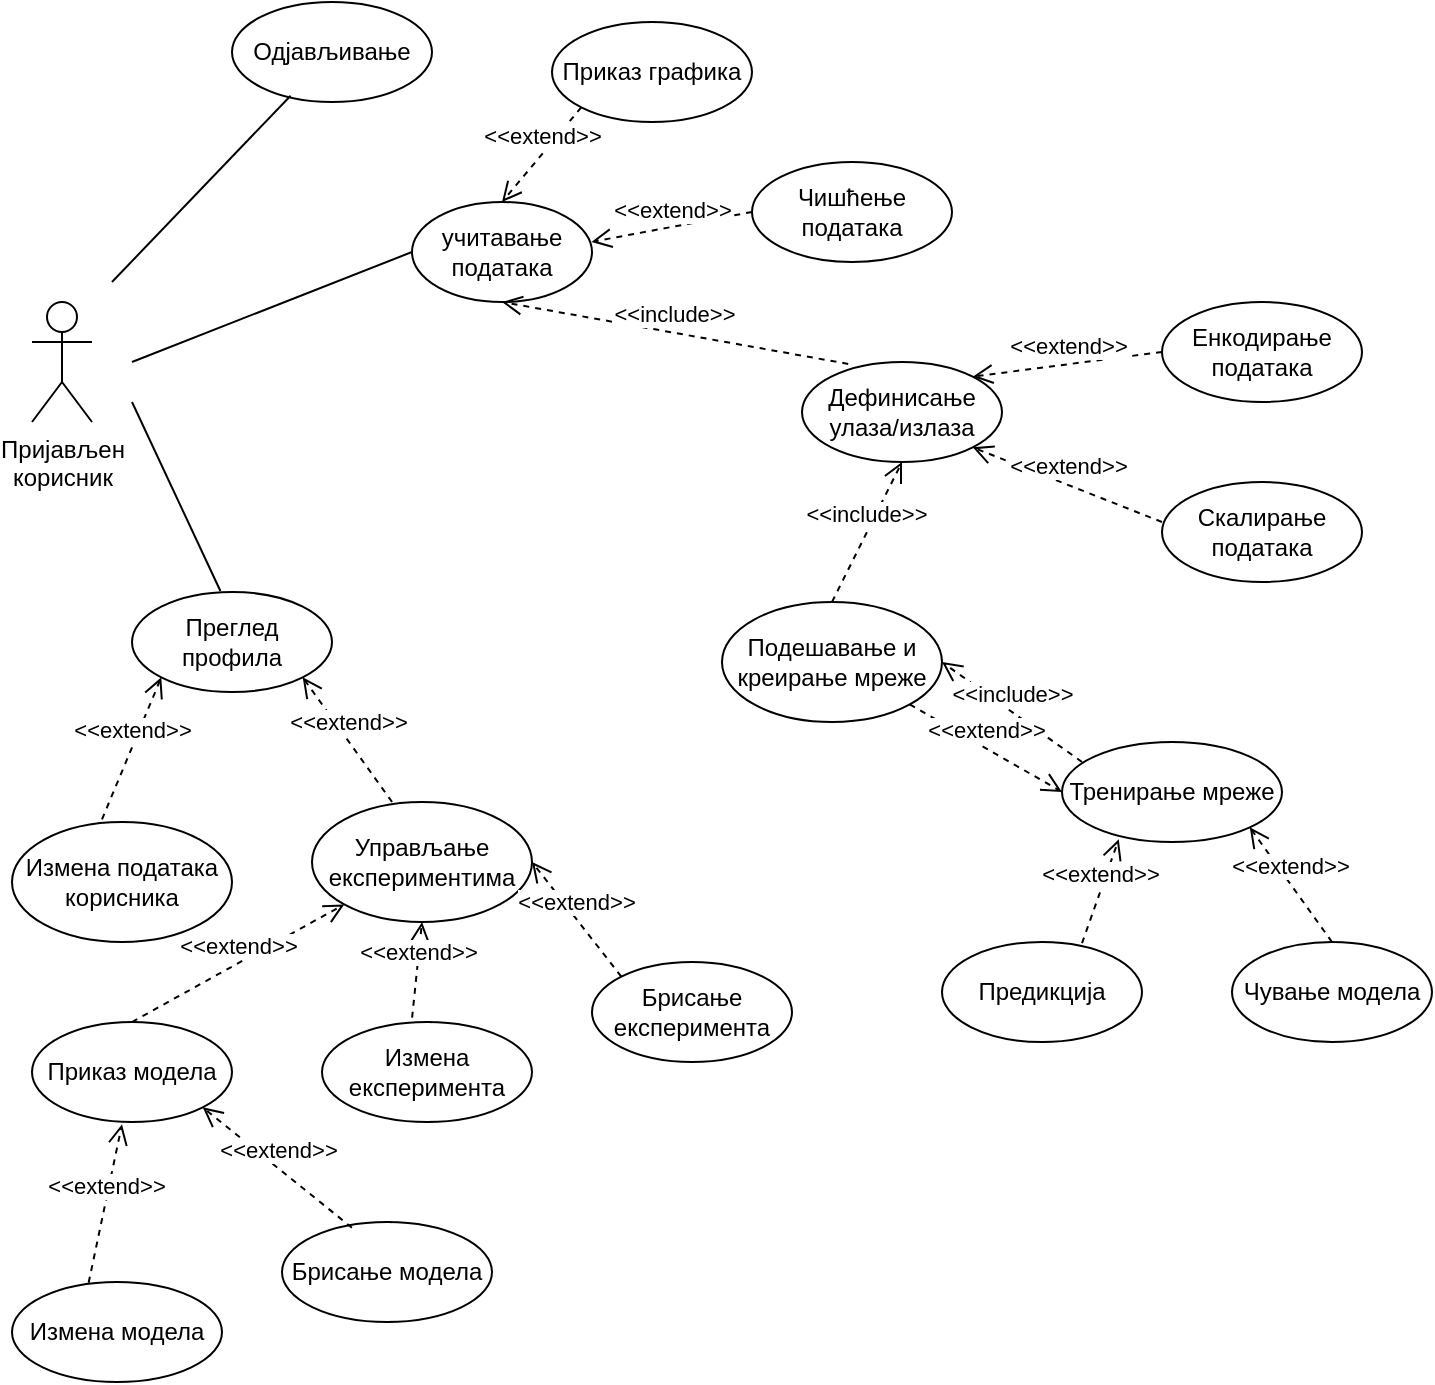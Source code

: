 <mxfile version="17.4.6" type="device"><diagram id="C2Jq2A8Bw9-F2wo7qi4T" name="Page-1"><mxGraphModel dx="1422" dy="795" grid="1" gridSize="10" guides="1" tooltips="1" connect="1" arrows="1" fold="1" page="1" pageScale="1" pageWidth="850" pageHeight="1100" background="none" math="0" shadow="0"><root><mxCell id="0"/><mxCell id="1" parent="0"/><mxCell id="mUu5KSakUyAtMFlM-zvk-2" value="Пријављен&lt;br&gt;корисник" style="shape=umlActor;verticalLabelPosition=bottom;verticalAlign=top;html=1;outlineConnect=0;" vertex="1" parent="1"><mxGeometry x="80" y="380" width="30" height="60" as="geometry"/></mxCell><mxCell id="mUu5KSakUyAtMFlM-zvk-5" value="Одјављивање" style="ellipse;whiteSpace=wrap;html=1;" vertex="1" parent="1"><mxGeometry x="180" y="230" width="100" height="50" as="geometry"/></mxCell><mxCell id="mUu5KSakUyAtMFlM-zvk-6" value="учитавање података" style="ellipse;whiteSpace=wrap;html=1;" vertex="1" parent="1"><mxGeometry x="270" y="330" width="90" height="50" as="geometry"/></mxCell><mxCell id="mUu5KSakUyAtMFlM-zvk-7" value="Приказ графика" style="ellipse;whiteSpace=wrap;html=1;" vertex="1" parent="1"><mxGeometry x="340" y="240" width="100" height="50" as="geometry"/></mxCell><mxCell id="mUu5KSakUyAtMFlM-zvk-11" value="&amp;lt;&amp;lt;extend&amp;gt;&amp;gt;" style="html=1;verticalAlign=bottom;endArrow=open;dashed=1;endSize=8;rounded=0;exitX=0;exitY=1;exitDx=0;exitDy=0;entryX=0.5;entryY=0;entryDx=0;entryDy=0;" edge="1" parent="1" source="mUu5KSakUyAtMFlM-zvk-7" target="mUu5KSakUyAtMFlM-zvk-6"><mxGeometry relative="1" as="geometry"><mxPoint x="470" y="340" as="sourcePoint"/><mxPoint x="390" y="340" as="targetPoint"/></mxGeometry></mxCell><mxCell id="mUu5KSakUyAtMFlM-zvk-12" value="Чишћење&lt;br&gt;података" style="ellipse;whiteSpace=wrap;html=1;" vertex="1" parent="1"><mxGeometry x="440" y="310" width="100" height="50" as="geometry"/></mxCell><mxCell id="mUu5KSakUyAtMFlM-zvk-13" value="&amp;lt;&amp;lt;extend&amp;gt;&amp;gt;" style="html=1;verticalAlign=bottom;endArrow=open;dashed=1;endSize=8;rounded=0;exitX=0;exitY=0.5;exitDx=0;exitDy=0;entryX=0.997;entryY=0.399;entryDx=0;entryDy=0;entryPerimeter=0;" edge="1" parent="1" source="mUu5KSakUyAtMFlM-zvk-12" target="mUu5KSakUyAtMFlM-zvk-6"><mxGeometry relative="1" as="geometry"><mxPoint x="364.645" y="292.678" as="sourcePoint"/><mxPoint x="325" y="340" as="targetPoint"/></mxGeometry></mxCell><mxCell id="mUu5KSakUyAtMFlM-zvk-14" value="Дефинисање улаза/излаза" style="ellipse;whiteSpace=wrap;html=1;" vertex="1" parent="1"><mxGeometry x="465" y="410" width="100" height="50" as="geometry"/></mxCell><mxCell id="mUu5KSakUyAtMFlM-zvk-16" value="&amp;lt;&amp;lt;include&amp;gt;&amp;gt;" style="html=1;verticalAlign=bottom;endArrow=open;dashed=1;endSize=8;rounded=0;exitX=0.231;exitY=0.019;exitDx=0;exitDy=0;entryX=0.5;entryY=1;entryDx=0;entryDy=0;exitPerimeter=0;" edge="1" parent="1" source="mUu5KSakUyAtMFlM-zvk-14" target="mUu5KSakUyAtMFlM-zvk-6"><mxGeometry relative="1" as="geometry"><mxPoint x="420.27" y="390" as="sourcePoint"/><mxPoint x="340" y="404.95" as="targetPoint"/></mxGeometry></mxCell><mxCell id="mUu5KSakUyAtMFlM-zvk-17" value="Енкодирање података" style="ellipse;whiteSpace=wrap;html=1;" vertex="1" parent="1"><mxGeometry x="645" y="380" width="100" height="50" as="geometry"/></mxCell><mxCell id="mUu5KSakUyAtMFlM-zvk-18" value="Скалирање података" style="ellipse;whiteSpace=wrap;html=1;" vertex="1" parent="1"><mxGeometry x="645" y="470" width="100" height="50" as="geometry"/></mxCell><mxCell id="mUu5KSakUyAtMFlM-zvk-19" value="&amp;lt;&amp;lt;extend&amp;gt;&amp;gt;" style="html=1;verticalAlign=bottom;endArrow=open;dashed=1;endSize=8;rounded=0;exitX=0;exitY=0.5;exitDx=0;exitDy=0;entryX=1;entryY=0;entryDx=0;entryDy=0;" edge="1" parent="1" source="mUu5KSakUyAtMFlM-zvk-17" target="mUu5KSakUyAtMFlM-zvk-14"><mxGeometry relative="1" as="geometry"><mxPoint x="645.27" y="410" as="sourcePoint"/><mxPoint x="565" y="424.95" as="targetPoint"/></mxGeometry></mxCell><mxCell id="mUu5KSakUyAtMFlM-zvk-20" value="&amp;lt;&amp;lt;extend&amp;gt;&amp;gt;" style="html=1;verticalAlign=bottom;endArrow=open;dashed=1;endSize=8;rounded=0;exitX=0;exitY=0.4;exitDx=0;exitDy=0;exitPerimeter=0;entryX=1;entryY=1;entryDx=0;entryDy=0;" edge="1" parent="1" source="mUu5KSakUyAtMFlM-zvk-18" target="mUu5KSakUyAtMFlM-zvk-14"><mxGeometry relative="1" as="geometry"><mxPoint x="646.7" y="446.1" as="sourcePoint"/><mxPoint x="555" y="440" as="targetPoint"/></mxGeometry></mxCell><mxCell id="mUu5KSakUyAtMFlM-zvk-21" value="Подешавање и креирање мреже" style="ellipse;whiteSpace=wrap;html=1;" vertex="1" parent="1"><mxGeometry x="425" y="530" width="110" height="60" as="geometry"/></mxCell><mxCell id="mUu5KSakUyAtMFlM-zvk-22" value="&amp;lt;&amp;lt;include&amp;gt;&amp;gt;" style="html=1;verticalAlign=bottom;endArrow=open;dashed=1;endSize=8;rounded=0;exitX=0.5;exitY=0;exitDx=0;exitDy=0;entryX=0.5;entryY=1;entryDx=0;entryDy=0;" edge="1" parent="1" source="mUu5KSakUyAtMFlM-zvk-21" target="mUu5KSakUyAtMFlM-zvk-14"><mxGeometry relative="1" as="geometry"><mxPoint x="498.1" y="420.95" as="sourcePoint"/><mxPoint x="430" y="360" as="targetPoint"/></mxGeometry></mxCell><mxCell id="mUu5KSakUyAtMFlM-zvk-23" value="Тренирање мреже" style="ellipse;whiteSpace=wrap;html=1;" vertex="1" parent="1"><mxGeometry x="595" y="600" width="110" height="50" as="geometry"/></mxCell><mxCell id="mUu5KSakUyAtMFlM-zvk-24" value="&amp;lt;&amp;lt;include&amp;gt;&amp;gt;" style="html=1;verticalAlign=bottom;endArrow=open;dashed=1;endSize=8;rounded=0;exitX=0.091;exitY=0.2;exitDx=0;exitDy=0;entryX=1;entryY=0.5;entryDx=0;entryDy=0;exitPerimeter=0;" edge="1" parent="1" source="mUu5KSakUyAtMFlM-zvk-23" target="mUu5KSakUyAtMFlM-zvk-21"><mxGeometry relative="1" as="geometry"><mxPoint x="490" y="540" as="sourcePoint"/><mxPoint x="525" y="470" as="targetPoint"/></mxGeometry></mxCell><mxCell id="mUu5KSakUyAtMFlM-zvk-25" value="&amp;lt;&amp;lt;extend&amp;gt;&amp;gt;" style="html=1;verticalAlign=bottom;endArrow=open;dashed=1;endSize=8;rounded=0;exitX=1;exitY=1;exitDx=0;exitDy=0;entryX=0;entryY=0.5;entryDx=0;entryDy=0;" edge="1" parent="1" source="mUu5KSakUyAtMFlM-zvk-21" target="mUu5KSakUyAtMFlM-zvk-23"><mxGeometry relative="1" as="geometry"><mxPoint x="655" y="500" as="sourcePoint"/><mxPoint x="560.355" y="462.678" as="targetPoint"/></mxGeometry></mxCell><mxCell id="mUu5KSakUyAtMFlM-zvk-26" value="Предикција" style="ellipse;whiteSpace=wrap;html=1;" vertex="1" parent="1"><mxGeometry x="535" y="700" width="100" height="50" as="geometry"/></mxCell><mxCell id="mUu5KSakUyAtMFlM-zvk-27" value="Чување модела" style="ellipse;whiteSpace=wrap;html=1;" vertex="1" parent="1"><mxGeometry x="680" y="700" width="100" height="50" as="geometry"/></mxCell><mxCell id="mUu5KSakUyAtMFlM-zvk-28" value="&amp;lt;&amp;lt;extend&amp;gt;&amp;gt;" style="html=1;verticalAlign=bottom;endArrow=open;dashed=1;endSize=8;rounded=0;exitX=0.7;exitY=0.012;exitDx=0;exitDy=0;entryX=0.258;entryY=0.973;entryDx=0;entryDy=0;exitPerimeter=0;entryPerimeter=0;" edge="1" parent="1" source="mUu5KSakUyAtMFlM-zvk-26" target="mUu5KSakUyAtMFlM-zvk-23"><mxGeometry relative="1" as="geometry"><mxPoint x="528.932" y="591.191" as="sourcePoint"/><mxPoint x="605.0" y="635" as="targetPoint"/></mxGeometry></mxCell><mxCell id="mUu5KSakUyAtMFlM-zvk-29" value="&amp;lt;&amp;lt;extend&amp;gt;&amp;gt;" style="html=1;verticalAlign=bottom;endArrow=open;dashed=1;endSize=8;rounded=0;exitX=0.5;exitY=0;exitDx=0;exitDy=0;entryX=1;entryY=1;entryDx=0;entryDy=0;" edge="1" parent="1" source="mUu5KSakUyAtMFlM-zvk-27" target="mUu5KSakUyAtMFlM-zvk-23"><mxGeometry relative="1" as="geometry"><mxPoint x="505" y="710.6" as="sourcePoint"/><mxPoint x="611.27" y="649.25" as="targetPoint"/></mxGeometry></mxCell><mxCell id="mUu5KSakUyAtMFlM-zvk-31" value="" style="endArrow=none;html=1;rounded=0;entryX=0.293;entryY=0.937;entryDx=0;entryDy=0;entryPerimeter=0;" edge="1" parent="1" target="mUu5KSakUyAtMFlM-zvk-5"><mxGeometry width="50" height="50" relative="1" as="geometry"><mxPoint x="120" y="370" as="sourcePoint"/><mxPoint x="119.34" y="248.9" as="targetPoint"/></mxGeometry></mxCell><mxCell id="mUu5KSakUyAtMFlM-zvk-32" value="" style="endArrow=none;html=1;rounded=0;entryX=0;entryY=0.5;entryDx=0;entryDy=0;" edge="1" parent="1" target="mUu5KSakUyAtMFlM-zvk-6"><mxGeometry width="50" height="50" relative="1" as="geometry"><mxPoint x="130" y="410" as="sourcePoint"/><mxPoint x="129.34" y="258.9" as="targetPoint"/></mxGeometry></mxCell><mxCell id="mUu5KSakUyAtMFlM-zvk-35" value="Преглед профила" style="ellipse;whiteSpace=wrap;html=1;" vertex="1" parent="1"><mxGeometry x="130" y="525" width="100" height="50" as="geometry"/></mxCell><mxCell id="mUu5KSakUyAtMFlM-zvk-36" value="Управљање експериментима" style="ellipse;whiteSpace=wrap;html=1;" vertex="1" parent="1"><mxGeometry x="220" y="630" width="110" height="60" as="geometry"/></mxCell><mxCell id="mUu5KSakUyAtMFlM-zvk-37" value="Измена података корисника" style="ellipse;whiteSpace=wrap;html=1;" vertex="1" parent="1"><mxGeometry x="70" y="640" width="110" height="60" as="geometry"/></mxCell><mxCell id="mUu5KSakUyAtMFlM-zvk-38" value="" style="endArrow=none;html=1;rounded=0;entryX=0.442;entryY=-0.01;entryDx=0;entryDy=0;entryPerimeter=0;" edge="1" parent="1" target="mUu5KSakUyAtMFlM-zvk-35"><mxGeometry width="50" height="50" relative="1" as="geometry"><mxPoint x="130" y="430" as="sourcePoint"/><mxPoint x="280" y="365" as="targetPoint"/></mxGeometry></mxCell><mxCell id="mUu5KSakUyAtMFlM-zvk-40" value="&amp;lt;&amp;lt;extend&amp;gt;&amp;gt;" style="html=1;verticalAlign=bottom;endArrow=open;dashed=1;endSize=8;rounded=0;exitX=0.409;exitY=-0.022;exitDx=0;exitDy=0;exitPerimeter=0;entryX=0;entryY=1;entryDx=0;entryDy=0;" edge="1" parent="1" source="mUu5KSakUyAtMFlM-zvk-37" target="mUu5KSakUyAtMFlM-zvk-35"><mxGeometry relative="1" as="geometry"><mxPoint x="655" y="500" as="sourcePoint"/><mxPoint x="560.355" y="462.678" as="targetPoint"/></mxGeometry></mxCell><mxCell id="mUu5KSakUyAtMFlM-zvk-42" value="&amp;lt;&amp;lt;extend&amp;gt;&amp;gt;" style="html=1;verticalAlign=bottom;endArrow=open;dashed=1;endSize=8;rounded=0;exitX=0.364;exitY=0;exitDx=0;exitDy=0;exitPerimeter=0;entryX=1;entryY=1;entryDx=0;entryDy=0;" edge="1" parent="1" source="mUu5KSakUyAtMFlM-zvk-36" target="mUu5KSakUyAtMFlM-zvk-35"><mxGeometry relative="1" as="geometry"><mxPoint x="124.99" y="648.68" as="sourcePoint"/><mxPoint x="154.645" y="577.678" as="targetPoint"/></mxGeometry></mxCell><mxCell id="mUu5KSakUyAtMFlM-zvk-43" value="Приказ модела" style="ellipse;whiteSpace=wrap;html=1;" vertex="1" parent="1"><mxGeometry x="80" y="740" width="100" height="50" as="geometry"/></mxCell><mxCell id="mUu5KSakUyAtMFlM-zvk-44" value="Измена експеримента" style="ellipse;whiteSpace=wrap;html=1;" vertex="1" parent="1"><mxGeometry x="225" y="740" width="105" height="50" as="geometry"/></mxCell><mxCell id="mUu5KSakUyAtMFlM-zvk-45" value="Брисање експеримента" style="ellipse;whiteSpace=wrap;html=1;" vertex="1" parent="1"><mxGeometry x="360" y="710" width="100" height="50" as="geometry"/></mxCell><mxCell id="mUu5KSakUyAtMFlM-zvk-46" value="&amp;lt;&amp;lt;extend&amp;gt;&amp;gt;" style="html=1;verticalAlign=bottom;endArrow=open;dashed=1;endSize=8;rounded=0;exitX=0;exitY=0;exitDx=0;exitDy=0;entryX=1;entryY=0.5;entryDx=0;entryDy=0;" edge="1" parent="1" source="mUu5KSakUyAtMFlM-zvk-45" target="mUu5KSakUyAtMFlM-zvk-36"><mxGeometry relative="1" as="geometry"><mxPoint x="270.04" y="640" as="sourcePoint"/><mxPoint x="225.355" y="577.678" as="targetPoint"/></mxGeometry></mxCell><mxCell id="mUu5KSakUyAtMFlM-zvk-47" value="&amp;lt;&amp;lt;extend&amp;gt;&amp;gt;" style="html=1;verticalAlign=bottom;endArrow=open;dashed=1;endSize=8;rounded=0;exitX=0.429;exitY=-0.043;exitDx=0;exitDy=0;entryX=0.5;entryY=1;entryDx=0;entryDy=0;exitPerimeter=0;" edge="1" parent="1" source="mUu5KSakUyAtMFlM-zvk-44" target="mUu5KSakUyAtMFlM-zvk-36"><mxGeometry relative="1" as="geometry"><mxPoint x="384.645" y="727.322" as="sourcePoint"/><mxPoint x="340" y="670" as="targetPoint"/></mxGeometry></mxCell><mxCell id="mUu5KSakUyAtMFlM-zvk-48" value="&amp;lt;&amp;lt;extend&amp;gt;&amp;gt;" style="html=1;verticalAlign=bottom;endArrow=open;dashed=1;endSize=8;rounded=0;exitX=0.5;exitY=0;exitDx=0;exitDy=0;entryX=0;entryY=1;entryDx=0;entryDy=0;" edge="1" parent="1" source="mUu5KSakUyAtMFlM-zvk-43" target="mUu5KSakUyAtMFlM-zvk-36"><mxGeometry relative="1" as="geometry"><mxPoint x="280.045" y="747.85" as="sourcePoint"/><mxPoint x="285" y="700" as="targetPoint"/></mxGeometry></mxCell><mxCell id="mUu5KSakUyAtMFlM-zvk-52" value="Измена модела" style="ellipse;whiteSpace=wrap;html=1;" vertex="1" parent="1"><mxGeometry x="70" y="870" width="105" height="50" as="geometry"/></mxCell><mxCell id="mUu5KSakUyAtMFlM-zvk-53" value="Брисање модела" style="ellipse;whiteSpace=wrap;html=1;" vertex="1" parent="1"><mxGeometry x="205" y="840" width="105" height="50" as="geometry"/></mxCell><mxCell id="mUu5KSakUyAtMFlM-zvk-54" value="&amp;lt;&amp;lt;extend&amp;gt;&amp;gt;" style="html=1;verticalAlign=bottom;endArrow=open;dashed=1;endSize=8;rounded=0;exitX=0.365;exitY=0.007;exitDx=0;exitDy=0;entryX=0.45;entryY=1.023;entryDx=0;entryDy=0;exitPerimeter=0;entryPerimeter=0;" edge="1" parent="1" source="mUu5KSakUyAtMFlM-zvk-52" target="mUu5KSakUyAtMFlM-zvk-43"><mxGeometry relative="1" as="geometry"><mxPoint x="280.045" y="747.85" as="sourcePoint"/><mxPoint x="285" y="700" as="targetPoint"/></mxGeometry></mxCell><mxCell id="mUu5KSakUyAtMFlM-zvk-55" value="&amp;lt;&amp;lt;extend&amp;gt;&amp;gt;" style="html=1;verticalAlign=bottom;endArrow=open;dashed=1;endSize=8;rounded=0;exitX=0.333;exitY=0.057;exitDx=0;exitDy=0;entryX=1;entryY=1;entryDx=0;entryDy=0;exitPerimeter=0;" edge="1" parent="1" source="mUu5KSakUyAtMFlM-zvk-53" target="mUu5KSakUyAtMFlM-zvk-43"><mxGeometry relative="1" as="geometry"><mxPoint x="118.325" y="880.35" as="sourcePoint"/><mxPoint x="135" y="801.15" as="targetPoint"/></mxGeometry></mxCell></root></mxGraphModel></diagram></mxfile>